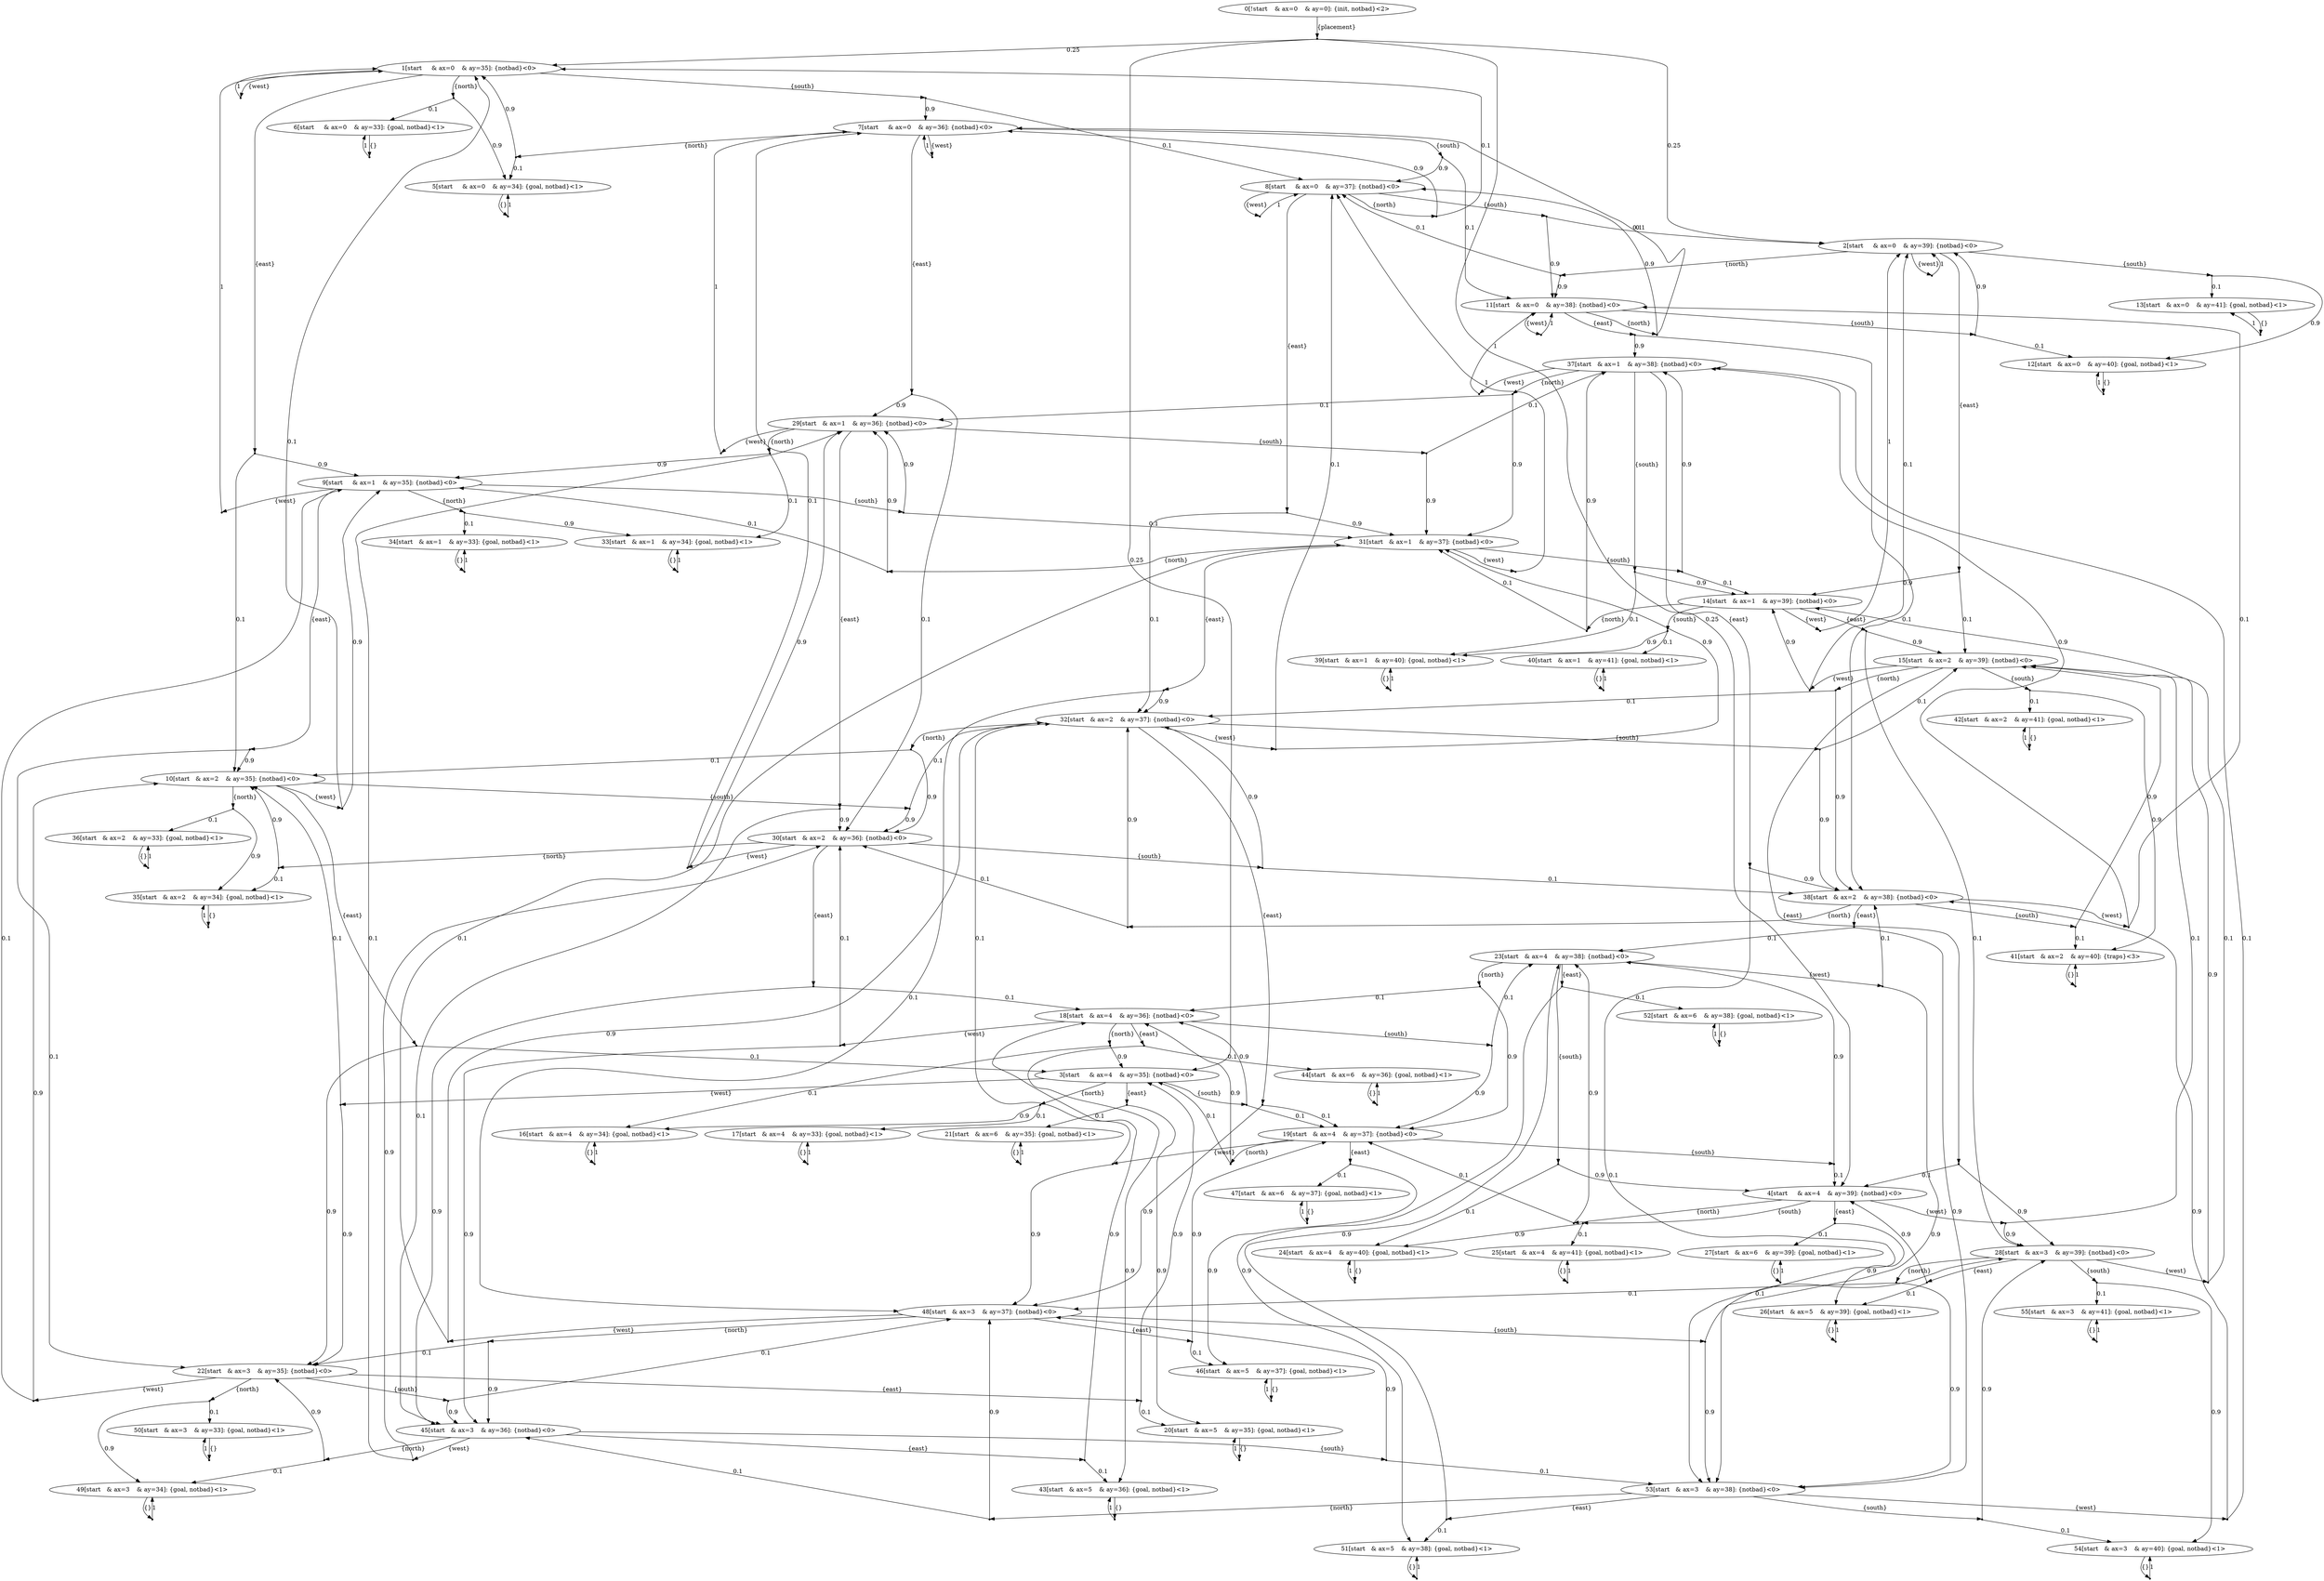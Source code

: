 digraph model {
	0 [ label = "0[!start	& ax=0	& ay=0]: {init, notbad}<2>" ];
	1 [ label = "1[start	& ax=0	& ay=35]: {notbad}<0>" ];
	2 [ label = "2[start	& ax=0	& ay=39]: {notbad}<0>" ];
	3 [ label = "3[start	& ax=4	& ay=35]: {notbad}<0>" ];
	4 [ label = "4[start	& ax=4	& ay=39]: {notbad}<0>" ];
	5 [ label = "5[start	& ax=0	& ay=34]: {goal, notbad}<1>" ];
	6 [ label = "6[start	& ax=0	& ay=33]: {goal, notbad}<1>" ];
	7 [ label = "7[start	& ax=0	& ay=36]: {notbad}<0>" ];
	8 [ label = "8[start	& ax=0	& ay=37]: {notbad}<0>" ];
	9 [ label = "9[start	& ax=1	& ay=35]: {notbad}<0>" ];
	10 [ label = "10[start	& ax=2	& ay=35]: {notbad}<0>" ];
	11 [ label = "11[start	& ax=0	& ay=38]: {notbad}<0>" ];
	12 [ label = "12[start	& ax=0	& ay=40]: {goal, notbad}<1>" ];
	13 [ label = "13[start	& ax=0	& ay=41]: {goal, notbad}<1>" ];
	14 [ label = "14[start	& ax=1	& ay=39]: {notbad}<0>" ];
	15 [ label = "15[start	& ax=2	& ay=39]: {notbad}<0>" ];
	16 [ label = "16[start	& ax=4	& ay=34]: {goal, notbad}<1>" ];
	17 [ label = "17[start	& ax=4	& ay=33]: {goal, notbad}<1>" ];
	18 [ label = "18[start	& ax=4	& ay=36]: {notbad}<0>" ];
	19 [ label = "19[start	& ax=4	& ay=37]: {notbad}<0>" ];
	20 [ label = "20[start	& ax=5	& ay=35]: {goal, notbad}<1>" ];
	21 [ label = "21[start	& ax=6	& ay=35]: {goal, notbad}<1>" ];
	22 [ label = "22[start	& ax=3	& ay=35]: {notbad}<0>" ];
	23 [ label = "23[start	& ax=4	& ay=38]: {notbad}<0>" ];
	24 [ label = "24[start	& ax=4	& ay=40]: {goal, notbad}<1>" ];
	25 [ label = "25[start	& ax=4	& ay=41]: {goal, notbad}<1>" ];
	26 [ label = "26[start	& ax=5	& ay=39]: {goal, notbad}<1>" ];
	27 [ label = "27[start	& ax=6	& ay=39]: {goal, notbad}<1>" ];
	28 [ label = "28[start	& ax=3	& ay=39]: {notbad}<0>" ];
	29 [ label = "29[start	& ax=1	& ay=36]: {notbad}<0>" ];
	30 [ label = "30[start	& ax=2	& ay=36]: {notbad}<0>" ];
	31 [ label = "31[start	& ax=1	& ay=37]: {notbad}<0>" ];
	32 [ label = "32[start	& ax=2	& ay=37]: {notbad}<0>" ];
	33 [ label = "33[start	& ax=1	& ay=34]: {goal, notbad}<1>" ];
	34 [ label = "34[start	& ax=1	& ay=33]: {goal, notbad}<1>" ];
	35 [ label = "35[start	& ax=2	& ay=34]: {goal, notbad}<1>" ];
	36 [ label = "36[start	& ax=2	& ay=33]: {goal, notbad}<1>" ];
	37 [ label = "37[start	& ax=1	& ay=38]: {notbad}<0>" ];
	38 [ label = "38[start	& ax=2	& ay=38]: {notbad}<0>" ];
	39 [ label = "39[start	& ax=1	& ay=40]: {goal, notbad}<1>" ];
	40 [ label = "40[start	& ax=1	& ay=41]: {goal, notbad}<1>" ];
	41 [ label = "41[start	& ax=2	& ay=40]: {traps}<3>" ];
	42 [ label = "42[start	& ax=2	& ay=41]: {goal, notbad}<1>" ];
	43 [ label = "43[start	& ax=5	& ay=36]: {goal, notbad}<1>" ];
	44 [ label = "44[start	& ax=6	& ay=36]: {goal, notbad}<1>" ];
	45 [ label = "45[start	& ax=3	& ay=36]: {notbad}<0>" ];
	46 [ label = "46[start	& ax=5	& ay=37]: {goal, notbad}<1>" ];
	47 [ label = "47[start	& ax=6	& ay=37]: {goal, notbad}<1>" ];
	48 [ label = "48[start	& ax=3	& ay=37]: {notbad}<0>" ];
	49 [ label = "49[start	& ax=3	& ay=34]: {goal, notbad}<1>" ];
	50 [ label = "50[start	& ax=3	& ay=33]: {goal, notbad}<1>" ];
	51 [ label = "51[start	& ax=5	& ay=38]: {goal, notbad}<1>" ];
	52 [ label = "52[start	& ax=6	& ay=38]: {goal, notbad}<1>" ];
	53 [ label = "53[start	& ax=3	& ay=38]: {notbad}<0>" ];
	54 [ label = "54[start	& ax=3	& ay=40]: {goal, notbad}<1>" ];
	55 [ label = "55[start	& ax=3	& ay=41]: {goal, notbad}<1>" ];
	"0c0" [shape = "point"];
	0 -> "0c0" [ label = "{placement}"]
;
	"0c0" -> 1 [ label= "0.25" ];
	"0c0" -> 2 [ label= "0.25" ];
	"0c0" -> 3 [ label= "0.25" ];
	"0c0" -> 4 [ label= "0.25" ];
	"1c0" [shape = "point"];
	1 -> "1c0" [ label = "{north}"]
;
	"1c0" -> 5 [ label= "0.9" ];
	"1c0" -> 6 [ label= "0.1" ];
	"1c1" [shape = "point"];
	1 -> "1c1" [ label = "{south}"]
;
	"1c1" -> 7 [ label= "0.9" ];
	"1c1" -> 8 [ label= "0.1" ];
	"1c2" [shape = "point"];
	1 -> "1c2" [ label = "{east}"]
;
	"1c2" -> 9 [ label= "0.9" ];
	"1c2" -> 10 [ label= "0.1" ];
	"1c3" [shape = "point"];
	1 -> "1c3" [ label = "{west}"]
;
	"1c3" -> 1 [ label= "1" ];
	"2c0" [shape = "point"];
	2 -> "2c0" [ label = "{north}"]
;
	"2c0" -> 8 [ label= "0.1" ];
	"2c0" -> 11 [ label= "0.9" ];
	"2c1" [shape = "point"];
	2 -> "2c1" [ label = "{south}"]
;
	"2c1" -> 12 [ label= "0.9" ];
	"2c1" -> 13 [ label= "0.1" ];
	"2c2" [shape = "point"];
	2 -> "2c2" [ label = "{east}"]
;
	"2c2" -> 14 [ label= "0.9" ];
	"2c2" -> 15 [ label= "0.1" ];
	"2c3" [shape = "point"];
	2 -> "2c3" [ label = "{west}"]
;
	"2c3" -> 2 [ label= "1" ];
	"3c0" [shape = "point"];
	3 -> "3c0" [ label = "{north}"]
;
	"3c0" -> 16 [ label= "0.9" ];
	"3c0" -> 17 [ label= "0.1" ];
	"3c1" [shape = "point"];
	3 -> "3c1" [ label = "{south}"]
;
	"3c1" -> 18 [ label= "0.9" ];
	"3c1" -> 19 [ label= "0.1" ];
	"3c2" [shape = "point"];
	3 -> "3c2" [ label = "{east}"]
;
	"3c2" -> 20 [ label= "0.9" ];
	"3c2" -> 21 [ label= "0.1" ];
	"3c3" [shape = "point"];
	3 -> "3c3" [ label = "{west}"]
;
	"3c3" -> 10 [ label= "0.1" ];
	"3c3" -> 22 [ label= "0.9" ];
	"4c0" [shape = "point"];
	4 -> "4c0" [ label = "{north}"]
;
	"4c0" -> 19 [ label= "0.1" ];
	"4c0" -> 23 [ label= "0.9" ];
	"4c1" [shape = "point"];
	4 -> "4c1" [ label = "{south}"]
;
	"4c1" -> 24 [ label= "0.9" ];
	"4c1" -> 25 [ label= "0.1" ];
	"4c2" [shape = "point"];
	4 -> "4c2" [ label = "{east}"]
;
	"4c2" -> 26 [ label= "0.9" ];
	"4c2" -> 27 [ label= "0.1" ];
	"4c3" [shape = "point"];
	4 -> "4c3" [ label = "{west}"]
;
	"4c3" -> 15 [ label= "0.1" ];
	"4c3" -> 28 [ label= "0.9" ];
	"5c0" [shape = "point"];
	5 -> "5c0" [ label = "{}"]
;
	"5c0" -> 5 [ label= "1" ];
	"6c0" [shape = "point"];
	6 -> "6c0" [ label = "{}"]
;
	"6c0" -> 6 [ label= "1" ];
	"7c0" [shape = "point"];
	7 -> "7c0" [ label = "{north}"]
;
	"7c0" -> 1 [ label= "0.9" ];
	"7c0" -> 5 [ label= "0.1" ];
	"7c1" [shape = "point"];
	7 -> "7c1" [ label = "{south}"]
;
	"7c1" -> 8 [ label= "0.9" ];
	"7c1" -> 11 [ label= "0.1" ];
	"7c2" [shape = "point"];
	7 -> "7c2" [ label = "{east}"]
;
	"7c2" -> 29 [ label= "0.9" ];
	"7c2" -> 30 [ label= "0.1" ];
	"7c3" [shape = "point"];
	7 -> "7c3" [ label = "{west}"]
;
	"7c3" -> 7 [ label= "1" ];
	"8c0" [shape = "point"];
	8 -> "8c0" [ label = "{north}"]
;
	"8c0" -> 1 [ label= "0.1" ];
	"8c0" -> 7 [ label= "0.9" ];
	"8c1" [shape = "point"];
	8 -> "8c1" [ label = "{south}"]
;
	"8c1" -> 2 [ label= "0.1" ];
	"8c1" -> 11 [ label= "0.9" ];
	"8c2" [shape = "point"];
	8 -> "8c2" [ label = "{east}"]
;
	"8c2" -> 31 [ label= "0.9" ];
	"8c2" -> 32 [ label= "0.1" ];
	"8c3" [shape = "point"];
	8 -> "8c3" [ label = "{west}"]
;
	"8c3" -> 8 [ label= "1" ];
	"9c0" [shape = "point"];
	9 -> "9c0" [ label = "{north}"]
;
	"9c0" -> 33 [ label= "0.9" ];
	"9c0" -> 34 [ label= "0.1" ];
	"9c1" [shape = "point"];
	9 -> "9c1" [ label = "{south}"]
;
	"9c1" -> 29 [ label= "0.9" ];
	"9c1" -> 31 [ label= "0.1" ];
	"9c2" [shape = "point"];
	9 -> "9c2" [ label = "{east}"]
;
	"9c2" -> 10 [ label= "0.9" ];
	"9c2" -> 22 [ label= "0.1" ];
	"9c3" [shape = "point"];
	9 -> "9c3" [ label = "{west}"]
;
	"9c3" -> 1 [ label= "1" ];
	"10c0" [shape = "point"];
	10 -> "10c0" [ label = "{north}"]
;
	"10c0" -> 35 [ label= "0.9" ];
	"10c0" -> 36 [ label= "0.1" ];
	"10c1" [shape = "point"];
	10 -> "10c1" [ label = "{south}"]
;
	"10c1" -> 30 [ label= "0.9" ];
	"10c1" -> 32 [ label= "0.1" ];
	"10c2" [shape = "point"];
	10 -> "10c2" [ label = "{east}"]
;
	"10c2" -> 3 [ label= "0.1" ];
	"10c2" -> 22 [ label= "0.9" ];
	"10c3" [shape = "point"];
	10 -> "10c3" [ label = "{west}"]
;
	"10c3" -> 1 [ label= "0.1" ];
	"10c3" -> 9 [ label= "0.9" ];
	"11c0" [shape = "point"];
	11 -> "11c0" [ label = "{north}"]
;
	"11c0" -> 7 [ label= "0.1" ];
	"11c0" -> 8 [ label= "0.9" ];
	"11c1" [shape = "point"];
	11 -> "11c1" [ label = "{south}"]
;
	"11c1" -> 2 [ label= "0.9" ];
	"11c1" -> 12 [ label= "0.1" ];
	"11c2" [shape = "point"];
	11 -> "11c2" [ label = "{east}"]
;
	"11c2" -> 37 [ label= "0.9" ];
	"11c2" -> 38 [ label= "0.1" ];
	"11c3" [shape = "point"];
	11 -> "11c3" [ label = "{west}"]
;
	"11c3" -> 11 [ label= "1" ];
	"12c0" [shape = "point"];
	12 -> "12c0" [ label = "{}"]
;
	"12c0" -> 12 [ label= "1" ];
	"13c0" [shape = "point"];
	13 -> "13c0" [ label = "{}"]
;
	"13c0" -> 13 [ label= "1" ];
	"14c0" [shape = "point"];
	14 -> "14c0" [ label = "{north}"]
;
	"14c0" -> 31 [ label= "0.1" ];
	"14c0" -> 37 [ label= "0.9" ];
	"14c1" [shape = "point"];
	14 -> "14c1" [ label = "{south}"]
;
	"14c1" -> 39 [ label= "0.9" ];
	"14c1" -> 40 [ label= "0.1" ];
	"14c2" [shape = "point"];
	14 -> "14c2" [ label = "{east}"]
;
	"14c2" -> 15 [ label= "0.9" ];
	"14c2" -> 28 [ label= "0.1" ];
	"14c3" [shape = "point"];
	14 -> "14c3" [ label = "{west}"]
;
	"14c3" -> 2 [ label= "1" ];
	"15c0" [shape = "point"];
	15 -> "15c0" [ label = "{north}"]
;
	"15c0" -> 32 [ label= "0.1" ];
	"15c0" -> 38 [ label= "0.9" ];
	"15c1" [shape = "point"];
	15 -> "15c1" [ label = "{south}"]
;
	"15c1" -> 41 [ label= "0.9" ];
	"15c1" -> 42 [ label= "0.1" ];
	"15c2" [shape = "point"];
	15 -> "15c2" [ label = "{east}"]
;
	"15c2" -> 4 [ label= "0.1" ];
	"15c2" -> 28 [ label= "0.9" ];
	"15c3" [shape = "point"];
	15 -> "15c3" [ label = "{west}"]
;
	"15c3" -> 2 [ label= "0.1" ];
	"15c3" -> 14 [ label= "0.9" ];
	"16c0" [shape = "point"];
	16 -> "16c0" [ label = "{}"]
;
	"16c0" -> 16 [ label= "1" ];
	"17c0" [shape = "point"];
	17 -> "17c0" [ label = "{}"]
;
	"17c0" -> 17 [ label= "1" ];
	"18c0" [shape = "point"];
	18 -> "18c0" [ label = "{north}"]
;
	"18c0" -> 3 [ label= "0.9" ];
	"18c0" -> 16 [ label= "0.1" ];
	"18c1" [shape = "point"];
	18 -> "18c1" [ label = "{south}"]
;
	"18c1" -> 19 [ label= "0.9" ];
	"18c1" -> 23 [ label= "0.1" ];
	"18c2" [shape = "point"];
	18 -> "18c2" [ label = "{east}"]
;
	"18c2" -> 43 [ label= "0.9" ];
	"18c2" -> 44 [ label= "0.1" ];
	"18c3" [shape = "point"];
	18 -> "18c3" [ label = "{west}"]
;
	"18c3" -> 30 [ label= "0.1" ];
	"18c3" -> 45 [ label= "0.9" ];
	"19c0" [shape = "point"];
	19 -> "19c0" [ label = "{north}"]
;
	"19c0" -> 3 [ label= "0.1" ];
	"19c0" -> 18 [ label= "0.9" ];
	"19c1" [shape = "point"];
	19 -> "19c1" [ label = "{south}"]
;
	"19c1" -> 4 [ label= "0.1" ];
	"19c1" -> 23 [ label= "0.9" ];
	"19c2" [shape = "point"];
	19 -> "19c2" [ label = "{east}"]
;
	"19c2" -> 46 [ label= "0.9" ];
	"19c2" -> 47 [ label= "0.1" ];
	"19c3" [shape = "point"];
	19 -> "19c3" [ label = "{west}"]
;
	"19c3" -> 32 [ label= "0.1" ];
	"19c3" -> 48 [ label= "0.9" ];
	"20c0" [shape = "point"];
	20 -> "20c0" [ label = "{}"]
;
	"20c0" -> 20 [ label= "1" ];
	"21c0" [shape = "point"];
	21 -> "21c0" [ label = "{}"]
;
	"21c0" -> 21 [ label= "1" ];
	"22c0" [shape = "point"];
	22 -> "22c0" [ label = "{north}"]
;
	"22c0" -> 49 [ label= "0.9" ];
	"22c0" -> 50 [ label= "0.1" ];
	"22c1" [shape = "point"];
	22 -> "22c1" [ label = "{south}"]
;
	"22c1" -> 45 [ label= "0.9" ];
	"22c1" -> 48 [ label= "0.1" ];
	"22c2" [shape = "point"];
	22 -> "22c2" [ label = "{east}"]
;
	"22c2" -> 3 [ label= "0.9" ];
	"22c2" -> 20 [ label= "0.1" ];
	"22c3" [shape = "point"];
	22 -> "22c3" [ label = "{west}"]
;
	"22c3" -> 9 [ label= "0.1" ];
	"22c3" -> 10 [ label= "0.9" ];
	"23c0" [shape = "point"];
	23 -> "23c0" [ label = "{north}"]
;
	"23c0" -> 18 [ label= "0.1" ];
	"23c0" -> 19 [ label= "0.9" ];
	"23c1" [shape = "point"];
	23 -> "23c1" [ label = "{south}"]
;
	"23c1" -> 4 [ label= "0.9" ];
	"23c1" -> 24 [ label= "0.1" ];
	"23c2" [shape = "point"];
	23 -> "23c2" [ label = "{east}"]
;
	"23c2" -> 51 [ label= "0.9" ];
	"23c2" -> 52 [ label= "0.1" ];
	"23c3" [shape = "point"];
	23 -> "23c3" [ label = "{west}"]
;
	"23c3" -> 38 [ label= "0.1" ];
	"23c3" -> 53 [ label= "0.9" ];
	"24c0" [shape = "point"];
	24 -> "24c0" [ label = "{}"]
;
	"24c0" -> 24 [ label= "1" ];
	"25c0" [shape = "point"];
	25 -> "25c0" [ label = "{}"]
;
	"25c0" -> 25 [ label= "1" ];
	"26c0" [shape = "point"];
	26 -> "26c0" [ label = "{}"]
;
	"26c0" -> 26 [ label= "1" ];
	"27c0" [shape = "point"];
	27 -> "27c0" [ label = "{}"]
;
	"27c0" -> 27 [ label= "1" ];
	"28c0" [shape = "point"];
	28 -> "28c0" [ label = "{north}"]
;
	"28c0" -> 48 [ label= "0.1" ];
	"28c0" -> 53 [ label= "0.9" ];
	"28c1" [shape = "point"];
	28 -> "28c1" [ label = "{south}"]
;
	"28c1" -> 54 [ label= "0.9" ];
	"28c1" -> 55 [ label= "0.1" ];
	"28c2" [shape = "point"];
	28 -> "28c2" [ label = "{east}"]
;
	"28c2" -> 4 [ label= "0.9" ];
	"28c2" -> 26 [ label= "0.1" ];
	"28c3" [shape = "point"];
	28 -> "28c3" [ label = "{west}"]
;
	"28c3" -> 14 [ label= "0.1" ];
	"28c3" -> 15 [ label= "0.9" ];
	"29c0" [shape = "point"];
	29 -> "29c0" [ label = "{north}"]
;
	"29c0" -> 9 [ label= "0.9" ];
	"29c0" -> 33 [ label= "0.1" ];
	"29c1" [shape = "point"];
	29 -> "29c1" [ label = "{south}"]
;
	"29c1" -> 31 [ label= "0.9" ];
	"29c1" -> 37 [ label= "0.1" ];
	"29c2" [shape = "point"];
	29 -> "29c2" [ label = "{east}"]
;
	"29c2" -> 30 [ label= "0.9" ];
	"29c2" -> 45 [ label= "0.1" ];
	"29c3" [shape = "point"];
	29 -> "29c3" [ label = "{west}"]
;
	"29c3" -> 7 [ label= "1" ];
	"30c0" [shape = "point"];
	30 -> "30c0" [ label = "{north}"]
;
	"30c0" -> 10 [ label= "0.9" ];
	"30c0" -> 35 [ label= "0.1" ];
	"30c1" [shape = "point"];
	30 -> "30c1" [ label = "{south}"]
;
	"30c1" -> 32 [ label= "0.9" ];
	"30c1" -> 38 [ label= "0.1" ];
	"30c2" [shape = "point"];
	30 -> "30c2" [ label = "{east}"]
;
	"30c2" -> 18 [ label= "0.1" ];
	"30c2" -> 45 [ label= "0.9" ];
	"30c3" [shape = "point"];
	30 -> "30c3" [ label = "{west}"]
;
	"30c3" -> 7 [ label= "0.1" ];
	"30c3" -> 29 [ label= "0.9" ];
	"31c0" [shape = "point"];
	31 -> "31c0" [ label = "{north}"]
;
	"31c0" -> 9 [ label= "0.1" ];
	"31c0" -> 29 [ label= "0.9" ];
	"31c1" [shape = "point"];
	31 -> "31c1" [ label = "{south}"]
;
	"31c1" -> 14 [ label= "0.1" ];
	"31c1" -> 37 [ label= "0.9" ];
	"31c2" [shape = "point"];
	31 -> "31c2" [ label = "{east}"]
;
	"31c2" -> 32 [ label= "0.9" ];
	"31c2" -> 48 [ label= "0.1" ];
	"31c3" [shape = "point"];
	31 -> "31c3" [ label = "{west}"]
;
	"31c3" -> 8 [ label= "1" ];
	"32c0" [shape = "point"];
	32 -> "32c0" [ label = "{north}"]
;
	"32c0" -> 10 [ label= "0.1" ];
	"32c0" -> 30 [ label= "0.9" ];
	"32c1" [shape = "point"];
	32 -> "32c1" [ label = "{south}"]
;
	"32c1" -> 15 [ label= "0.1" ];
	"32c1" -> 38 [ label= "0.9" ];
	"32c2" [shape = "point"];
	32 -> "32c2" [ label = "{east}"]
;
	"32c2" -> 19 [ label= "0.1" ];
	"32c2" -> 48 [ label= "0.9" ];
	"32c3" [shape = "point"];
	32 -> "32c3" [ label = "{west}"]
;
	"32c3" -> 8 [ label= "0.1" ];
	"32c3" -> 31 [ label= "0.9" ];
	"33c0" [shape = "point"];
	33 -> "33c0" [ label = "{}"]
;
	"33c0" -> 33 [ label= "1" ];
	"34c0" [shape = "point"];
	34 -> "34c0" [ label = "{}"]
;
	"34c0" -> 34 [ label= "1" ];
	"35c0" [shape = "point"];
	35 -> "35c0" [ label = "{}"]
;
	"35c0" -> 35 [ label= "1" ];
	"36c0" [shape = "point"];
	36 -> "36c0" [ label = "{}"]
;
	"36c0" -> 36 [ label= "1" ];
	"37c0" [shape = "point"];
	37 -> "37c0" [ label = "{north}"]
;
	"37c0" -> 29 [ label= "0.1" ];
	"37c0" -> 31 [ label= "0.9" ];
	"37c1" [shape = "point"];
	37 -> "37c1" [ label = "{south}"]
;
	"37c1" -> 14 [ label= "0.9" ];
	"37c1" -> 39 [ label= "0.1" ];
	"37c2" [shape = "point"];
	37 -> "37c2" [ label = "{east}"]
;
	"37c2" -> 38 [ label= "0.9" ];
	"37c2" -> 53 [ label= "0.1" ];
	"37c3" [shape = "point"];
	37 -> "37c3" [ label = "{west}"]
;
	"37c3" -> 11 [ label= "1" ];
	"38c0" [shape = "point"];
	38 -> "38c0" [ label = "{north}"]
;
	"38c0" -> 30 [ label= "0.1" ];
	"38c0" -> 32 [ label= "0.9" ];
	"38c1" [shape = "point"];
	38 -> "38c1" [ label = "{south}"]
;
	"38c1" -> 15 [ label= "0.9" ];
	"38c1" -> 41 [ label= "0.1" ];
	"38c2" [shape = "point"];
	38 -> "38c2" [ label = "{east}"]
;
	"38c2" -> 23 [ label= "0.1" ];
	"38c2" -> 53 [ label= "0.9" ];
	"38c3" [shape = "point"];
	38 -> "38c3" [ label = "{west}"]
;
	"38c3" -> 11 [ label= "0.1" ];
	"38c3" -> 37 [ label= "0.9" ];
	"39c0" [shape = "point"];
	39 -> "39c0" [ label = "{}"]
;
	"39c0" -> 39 [ label= "1" ];
	"40c0" [shape = "point"];
	40 -> "40c0" [ label = "{}"]
;
	"40c0" -> 40 [ label= "1" ];
	"41c0" [shape = "point"];
	41 -> "41c0" [ label = "{}"]
;
	"41c0" -> 41 [ label= "1" ];
	"42c0" [shape = "point"];
	42 -> "42c0" [ label = "{}"]
;
	"42c0" -> 42 [ label= "1" ];
	"43c0" [shape = "point"];
	43 -> "43c0" [ label = "{}"]
;
	"43c0" -> 43 [ label= "1" ];
	"44c0" [shape = "point"];
	44 -> "44c0" [ label = "{}"]
;
	"44c0" -> 44 [ label= "1" ];
	"45c0" [shape = "point"];
	45 -> "45c0" [ label = "{north}"]
;
	"45c0" -> 22 [ label= "0.9" ];
	"45c0" -> 49 [ label= "0.1" ];
	"45c1" [shape = "point"];
	45 -> "45c1" [ label = "{south}"]
;
	"45c1" -> 48 [ label= "0.9" ];
	"45c1" -> 53 [ label= "0.1" ];
	"45c2" [shape = "point"];
	45 -> "45c2" [ label = "{east}"]
;
	"45c2" -> 18 [ label= "0.9" ];
	"45c2" -> 43 [ label= "0.1" ];
	"45c3" [shape = "point"];
	45 -> "45c3" [ label = "{west}"]
;
	"45c3" -> 29 [ label= "0.1" ];
	"45c3" -> 30 [ label= "0.9" ];
	"46c0" [shape = "point"];
	46 -> "46c0" [ label = "{}"]
;
	"46c0" -> 46 [ label= "1" ];
	"47c0" [shape = "point"];
	47 -> "47c0" [ label = "{}"]
;
	"47c0" -> 47 [ label= "1" ];
	"48c0" [shape = "point"];
	48 -> "48c0" [ label = "{north}"]
;
	"48c0" -> 22 [ label= "0.1" ];
	"48c0" -> 45 [ label= "0.9" ];
	"48c1" [shape = "point"];
	48 -> "48c1" [ label = "{south}"]
;
	"48c1" -> 28 [ label= "0.1" ];
	"48c1" -> 53 [ label= "0.9" ];
	"48c2" [shape = "point"];
	48 -> "48c2" [ label = "{east}"]
;
	"48c2" -> 19 [ label= "0.9" ];
	"48c2" -> 46 [ label= "0.1" ];
	"48c3" [shape = "point"];
	48 -> "48c3" [ label = "{west}"]
;
	"48c3" -> 31 [ label= "0.1" ];
	"48c3" -> 32 [ label= "0.9" ];
	"49c0" [shape = "point"];
	49 -> "49c0" [ label = "{}"]
;
	"49c0" -> 49 [ label= "1" ];
	"50c0" [shape = "point"];
	50 -> "50c0" [ label = "{}"]
;
	"50c0" -> 50 [ label= "1" ];
	"51c0" [shape = "point"];
	51 -> "51c0" [ label = "{}"]
;
	"51c0" -> 51 [ label= "1" ];
	"52c0" [shape = "point"];
	52 -> "52c0" [ label = "{}"]
;
	"52c0" -> 52 [ label= "1" ];
	"53c0" [shape = "point"];
	53 -> "53c0" [ label = "{north}"]
;
	"53c0" -> 45 [ label= "0.1" ];
	"53c0" -> 48 [ label= "0.9" ];
	"53c1" [shape = "point"];
	53 -> "53c1" [ label = "{south}"]
;
	"53c1" -> 28 [ label= "0.9" ];
	"53c1" -> 54 [ label= "0.1" ];
	"53c2" [shape = "point"];
	53 -> "53c2" [ label = "{east}"]
;
	"53c2" -> 23 [ label= "0.9" ];
	"53c2" -> 51 [ label= "0.1" ];
	"53c3" [shape = "point"];
	53 -> "53c3" [ label = "{west}"]
;
	"53c3" -> 37 [ label= "0.1" ];
	"53c3" -> 38 [ label= "0.9" ];
	"54c0" [shape = "point"];
	54 -> "54c0" [ label = "{}"]
;
	"54c0" -> 54 [ label= "1" ];
	"55c0" [shape = "point"];
	55 -> "55c0" [ label = "{}"]
;
	"55c0" -> 55 [ label= "1" ];
}
